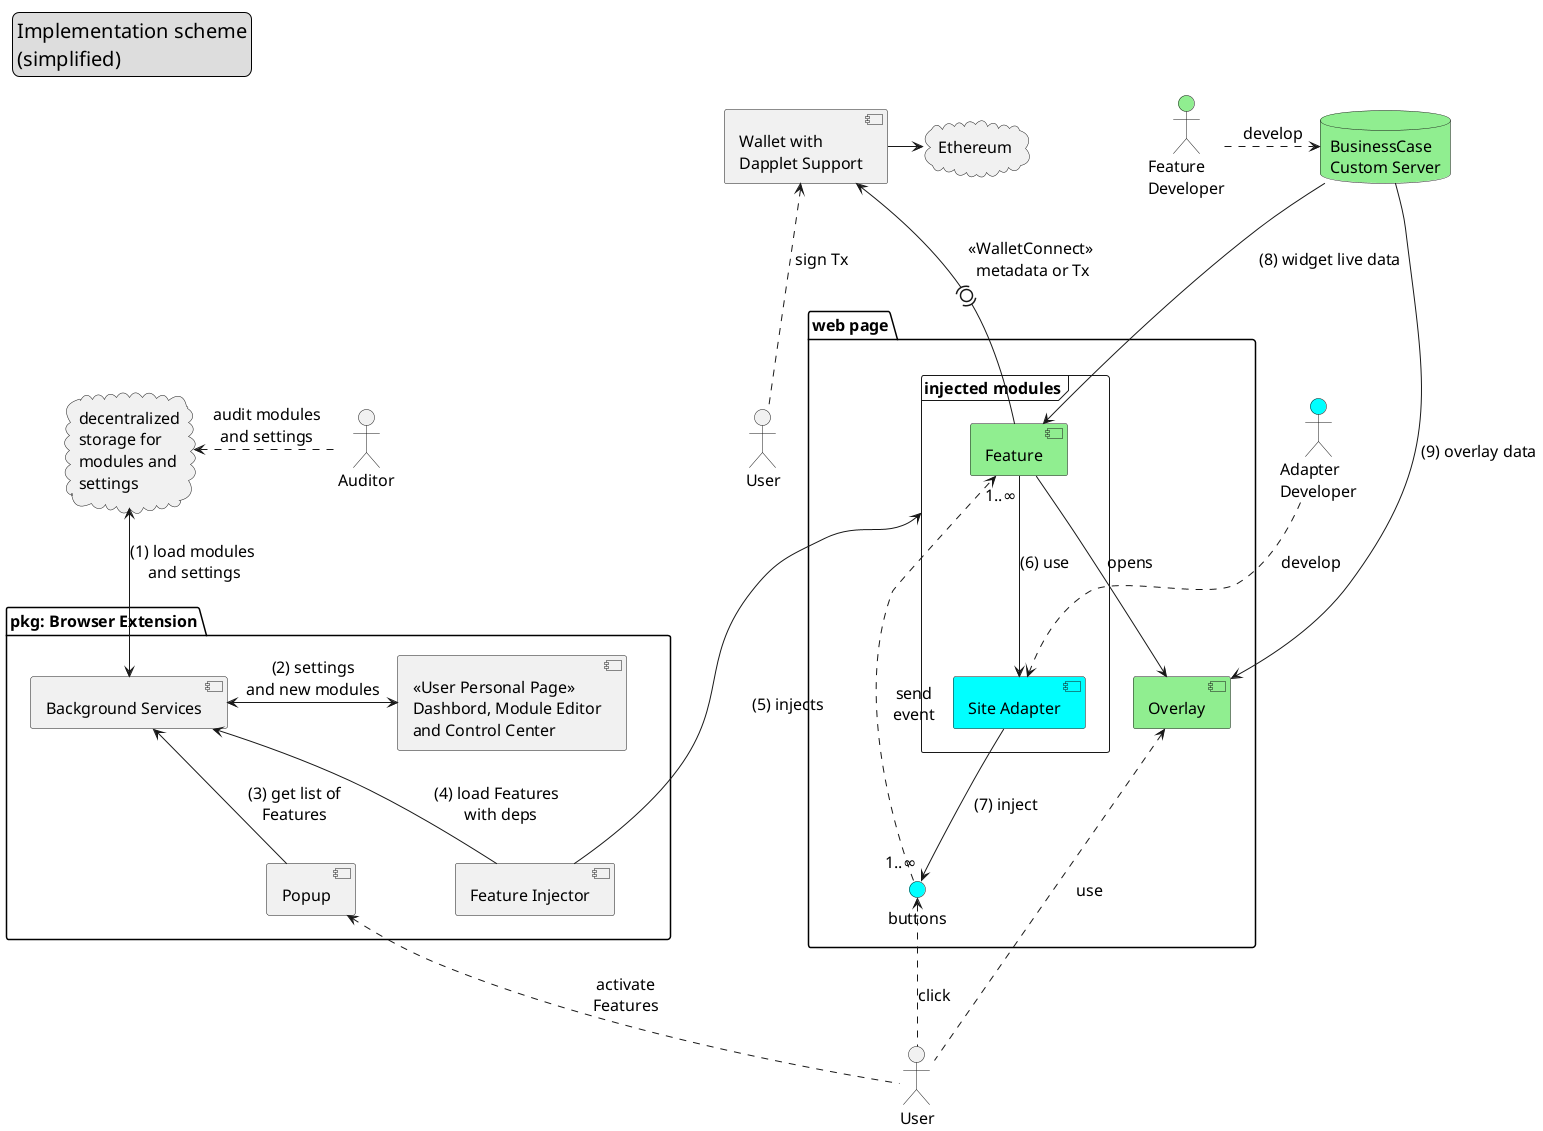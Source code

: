 @startuml "dapplet-extension"
skinparam componentStyle uml2
skinparam defaultFontSize 16
skinparam legendFontSize 20

legend top left
Implementation scheme
(simplified)
end legend

cloud Ethereum
database "BusinessCase\nCustom Server" as BusinessCase #lightgreen

package "web page" as Webpage {
    [Overlay] #lightgreen
    frame "injected modules" as injected {
        [Site Adapter] as Adapter #cyan
        [Feature] #lightgreen
        Feature "1..&#8734;" -down-> Adapter : (6) use 
        Feature -down-> Overlay : opens
    }
    interface buttons #cyan
    buttons "1..&#8734;" <-up- Adapter : (7) inject
}
actor User
actor User as User1 
actor Auditor
actor "Feature\nDeveloper" as FeatureDev #lightgreen
actor "Adapter\nDeveloper" as AdapterDev #cyan

User .up.> buttons : click
User .left.> Overlay : use

cloud "decentralized\nstorage for\nmodules and\nsettings" as Storage

package "pkg: Browser Extension" as Plugin {
    [Background Services] as Background
    [Popup]
    [Feature Injector] as ContentScriptInjector
    [<<User Personal Page>>\nDashbord, Module Editor\nand Control Center] as PersonalPage
    Background <-> PersonalPage : (2) settings\nand new modules
    Background <-- Popup : (3) get list of\nFeatures
    Background <-- ContentScriptInjector : (4) load Features \n with deps
    ContentScriptInjector --> injected : (5) injects

    BusinessCase -down-> Feature : (8) widget live data
    BusinessCase -down-> Overlay : (9) overlay data

    buttons ..> Feature : send\nevent
}

Background <-up-> Storage : (1) load modules\n and settings

[Wallet with\nDapplet Support] as Wallet 
Wallet <-(0)- Feature : <<WalletConnect>>\n metadata or Tx
Ethereum <-left- Wallet
User1 .up.> Wallet : sign Tx

User .up.> Popup : activate\nFeatures
AdapterDev .> Adapter : develop
Auditor .left.> Storage : audit modules\nand settings
FeatureDev .> BusinessCase: develop

' Alignment Helper
Webpage -[hidden]- Plugin
AdapterDev -[hidden]left- Webpage


@enduml